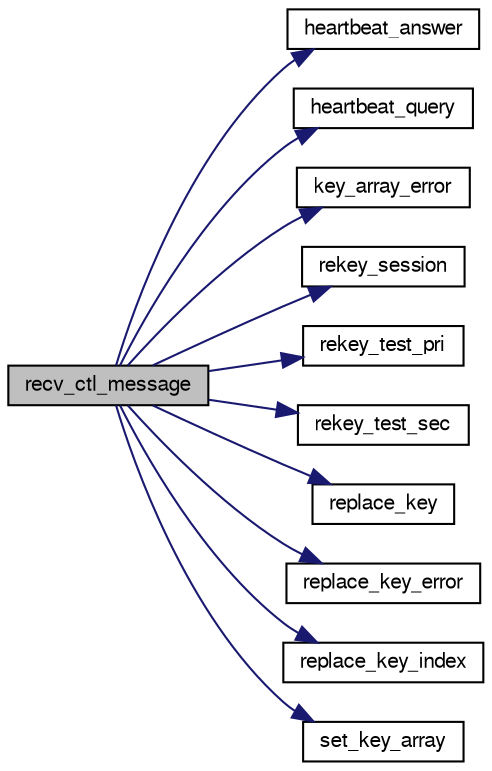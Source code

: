 digraph G
{
  bgcolor="transparent";
  edge [fontname="FreeSans",fontsize="10",labelfontname="FreeSans",labelfontsize="10"];
  node [fontname="FreeSans",fontsize="10",shape=record];
  rankdir=LR;
  Node1 [label="recv_ctl_message",height=0.2,width=0.4,color="black", fillcolor="grey75", style="filled" fontcolor="black"];
  Node1 -> Node2 [color="midnightblue",fontsize="10",style="solid",fontname="FreeSans"];
  Node2 [label="heartbeat_answer",height=0.2,width=0.4,color="black",URL="$p3pri__session_8c.html#a10173529f2458f4e948cf79016dffe6f"];
  Node1 -> Node3 [color="midnightblue",fontsize="10",style="solid",fontname="FreeSans"];
  Node3 [label="heartbeat_query",height=0.2,width=0.4,color="black",URL="$p3sec__session_8c.html#a9d7e3e02a08fef64db8d03098e5b0872"];
  Node1 -> Node4 [color="midnightblue",fontsize="10",style="solid",fontname="FreeSans"];
  Node4 [label="key_array_error",height=0.2,width=0.4,color="black",URL="$p3pri__session_8c.html#aa29843c992af9152b3333c6c3671f64e"];
  Node1 -> Node5 [color="midnightblue",fontsize="10",style="solid",fontname="FreeSans"];
  Node5 [label="rekey_session",height=0.2,width=0.4,color="black",URL="$p3sec__session_8c.html#a836f2a2f279e6a21152ef0baeb58e674"];
  Node1 -> Node6 [color="midnightblue",fontsize="10",style="solid",fontname="FreeSans"];
  Node6 [label="rekey_test_pri",height=0.2,width=0.4,color="black",URL="$p3pri__session_8c.html#a10a2b6f7e24a47f459c7cd89d09a2690"];
  Node1 -> Node7 [color="midnightblue",fontsize="10",style="solid",fontname="FreeSans"];
  Node7 [label="rekey_test_sec",height=0.2,width=0.4,color="black",URL="$p3sec__session_8c.html#a12cfa395e96beaa00e49b7712ca1a29b"];
  Node1 -> Node8 [color="midnightblue",fontsize="10",style="solid",fontname="FreeSans"];
  Node8 [label="replace_key",height=0.2,width=0.4,color="black",URL="$p3sec__session_8c.html#a49abb8496f26018e75b7048dfb9ac28e"];
  Node1 -> Node9 [color="midnightblue",fontsize="10",style="solid",fontname="FreeSans"];
  Node9 [label="replace_key_error",height=0.2,width=0.4,color="black",URL="$p3pri__session_8c.html#a448bf68cd4df6a6a00aae61258626e87"];
  Node1 -> Node10 [color="midnightblue",fontsize="10",style="solid",fontname="FreeSans"];
  Node10 [label="replace_key_index",height=0.2,width=0.4,color="black",URL="$p3sec__session_8c.html#a5e7b0c0c7c098b369f449889ed766666"];
  Node1 -> Node11 [color="midnightblue",fontsize="10",style="solid",fontname="FreeSans"];
  Node11 [label="set_key_array",height=0.2,width=0.4,color="black",URL="$p3sec__session_8c.html#a019a4d1e2c7fee5745409f77863afe94"];
}
